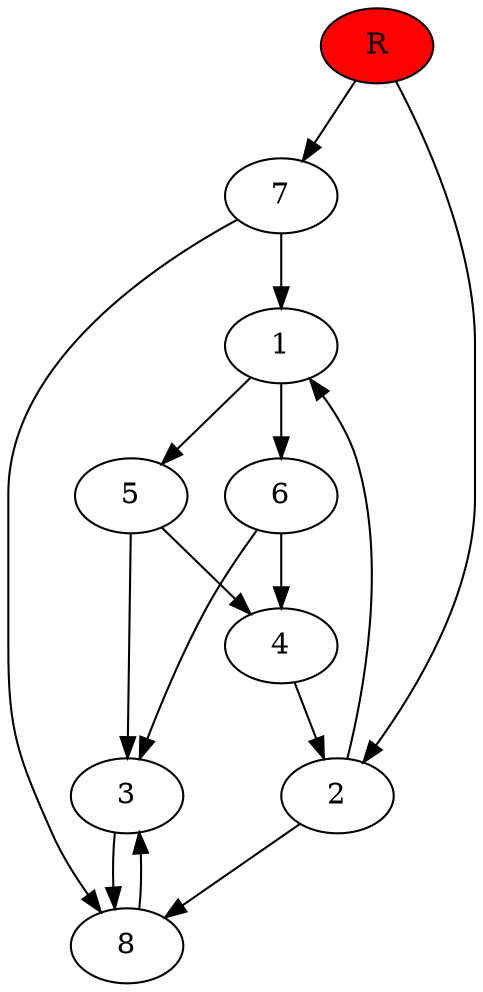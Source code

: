 digraph prb35740 {
	1
	2
	3
	4
	5
	6
	7
	8
	R [fillcolor="#ff0000" style=filled]
	1 -> 5
	1 -> 6
	2 -> 1
	2 -> 8
	3 -> 8
	4 -> 2
	5 -> 3
	5 -> 4
	6 -> 3
	6 -> 4
	7 -> 1
	7 -> 8
	8 -> 3
	R -> 2
	R -> 7
}
